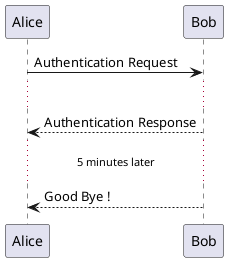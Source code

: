 @startuml

Alice -> Bob: Authentication Request
...
Bob --> Alice: Authentication Response
...5 minutes later...
Bob --> Alice: Good Bye !

@enduml

